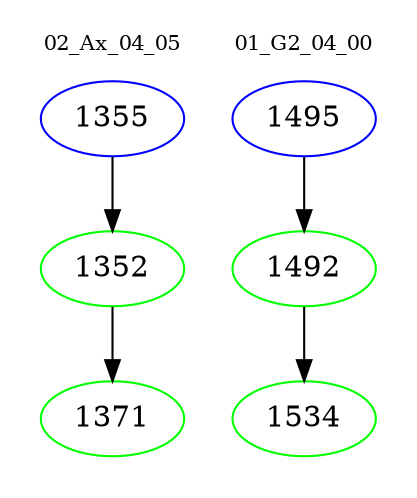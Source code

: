 digraph{
subgraph cluster_0 {
color = white
label = "02_Ax_04_05";
fontsize=10;
T0_1355 [label="1355", color="blue"]
T0_1355 -> T0_1352 [color="black"]
T0_1352 [label="1352", color="green"]
T0_1352 -> T0_1371 [color="black"]
T0_1371 [label="1371", color="green"]
}
subgraph cluster_1 {
color = white
label = "01_G2_04_00";
fontsize=10;
T1_1495 [label="1495", color="blue"]
T1_1495 -> T1_1492 [color="black"]
T1_1492 [label="1492", color="green"]
T1_1492 -> T1_1534 [color="black"]
T1_1534 [label="1534", color="green"]
}
}
